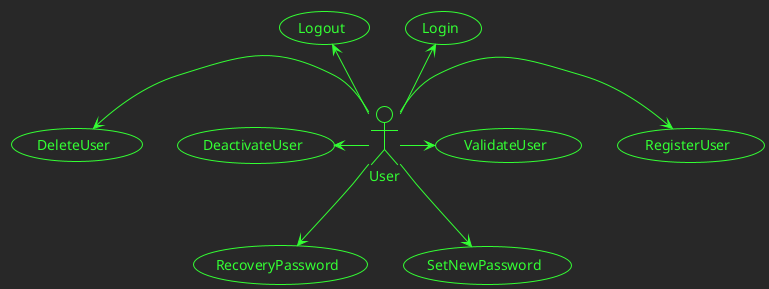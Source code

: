 User Registration and Authentication
@startuml publication

!theme crt-green

usecase Login as LI
usecase Logout as LO
usecase RegisterUser as RE
usecase ValidateUser as VU
usecase DeactivateUser as DA
usecase DeleteUser as DE
usecase RecoveryPassword as RP
usecase SetNewPassword as SN

actor User as U

U -up-> LI
U -up-> LO
U -right-> RE
U -right-> VU
U -left-> DA
U -left-> DE
U -down-> RP
U -down-> SN

@enduml